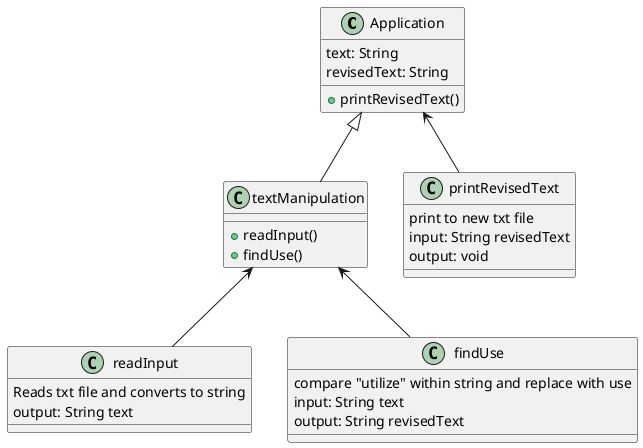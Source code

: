 @startuml
'https://plantuml.com/class-diagram

class Application{
    text: String
    revisedText: String
    +printRevisedText()
}

class textManipulation{
    +readInput()
    +findUse()
}

class readInput{
    Reads txt file and converts to string
    output: String text
}

class findUse{
    compare "utilize" within string and replace with use
    input: String text
    output: String revisedText
}

class printRevisedText{
    print to new txt file
    input: String revisedText
    output: void
}

textManipulation<-- readInput
textManipulation <--findUse
Application <-- printRevisedText
Application <|-- textManipulation

@enduml